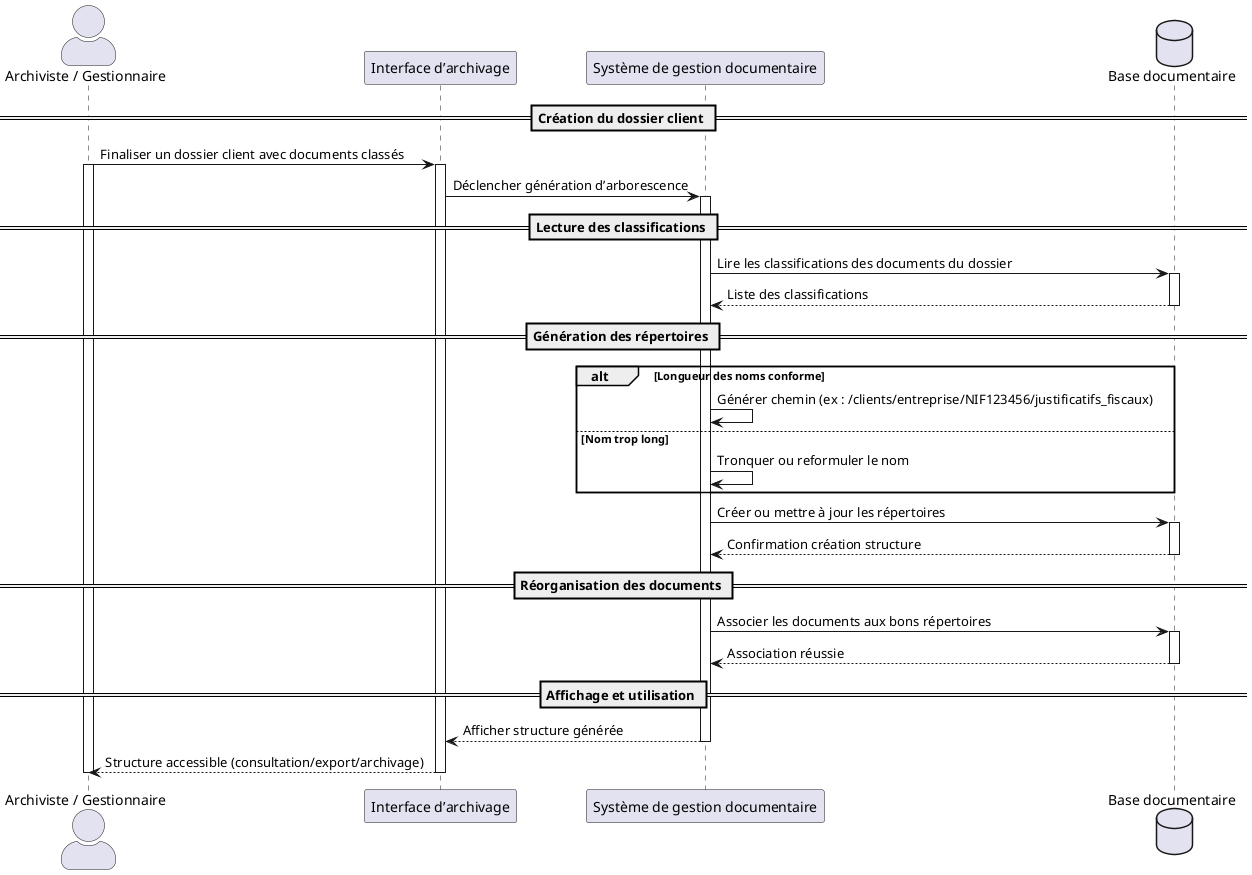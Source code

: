 @startuml UC063
skinparam actorStyle awesome

actor "Archiviste / Gestionnaire" as Utilisateur
participant "Interface d’archivage" as UI
participant "Système de gestion documentaire" as Système
database "Base documentaire" as BDD

== Création du dossier client ==
Utilisateur -> UI : Finaliser un dossier client avec documents classés
activate Utilisateur
activate UI
UI -> Système : Déclencher génération d’arborescence
activate Système

== Lecture des classifications ==
Système -> BDD : Lire les classifications des documents du dossier
activate BDD
BDD --> Système : Liste des classifications
deactivate BDD

== Génération des répertoires ==
alt Longueur des noms conforme
    Système -> Système : Générer chemin (ex : /clients/entreprise/NIF123456/justificatifs_fiscaux)
else Nom trop long
    Système -> Système : Tronquer ou reformuler le nom
end

Système -> BDD : Créer ou mettre à jour les répertoires
activate BDD
BDD --> Système : Confirmation création structure
deactivate BDD

== Réorganisation des documents ==
Système -> BDD : Associer les documents aux bons répertoires
activate BDD
BDD --> Système : Association réussie
deactivate BDD

== Affichage et utilisation ==
Système --> UI : Afficher structure générée
deactivate Système
UI --> Utilisateur : Structure accessible (consultation/export/archivage)
deactivate UI
deactivate Utilisateur
@enduml
